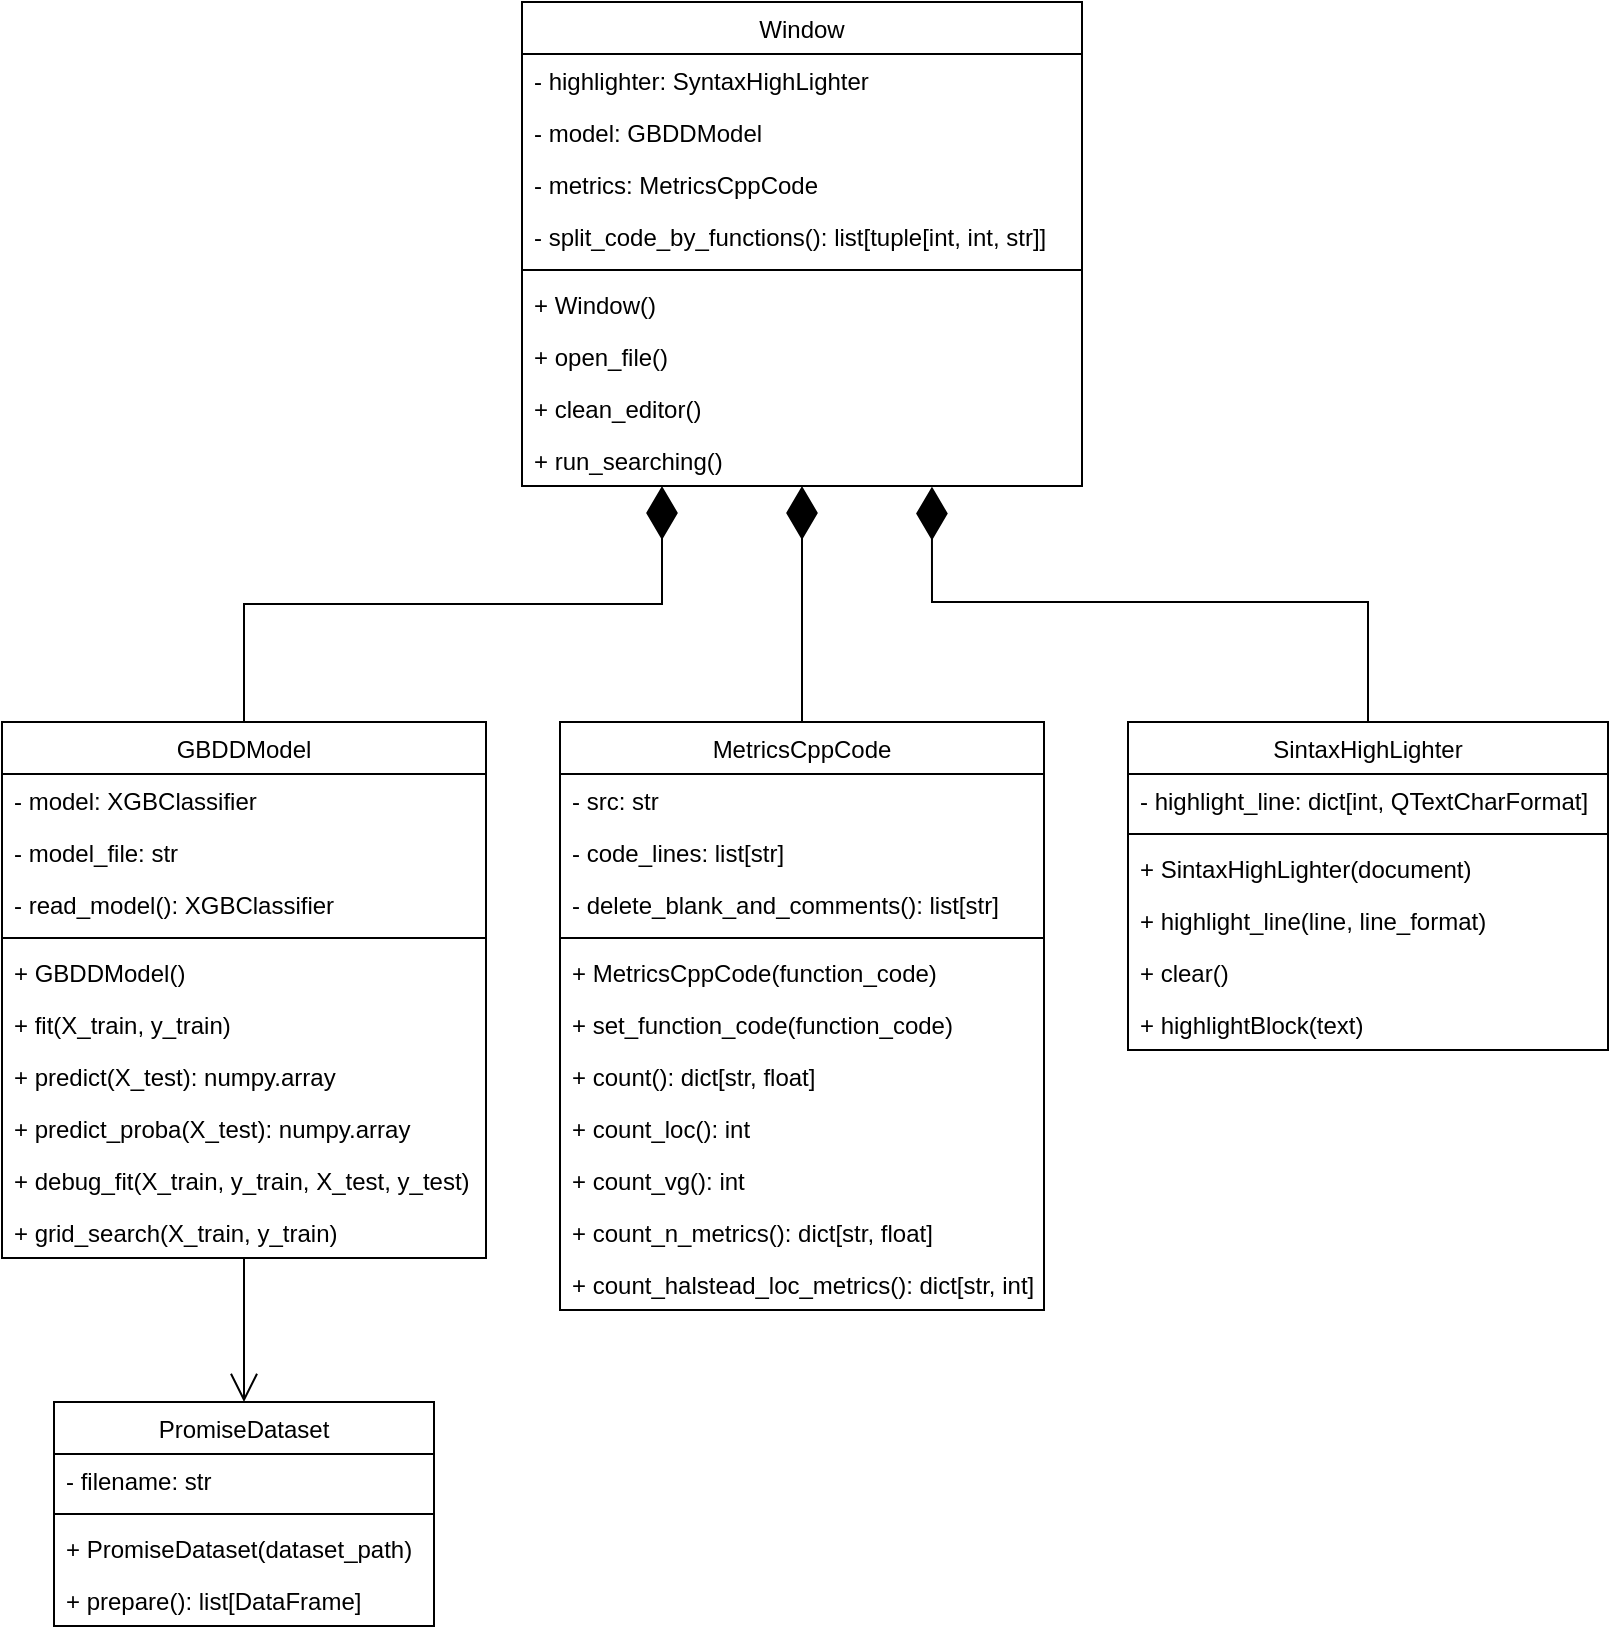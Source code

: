 <mxfile version="21.3.2" type="device" pages="2">
  <diagram id="C5RBs43oDa-KdzZeNtuy" name="classes">
    <mxGraphModel dx="1400" dy="755" grid="1" gridSize="10" guides="1" tooltips="1" connect="1" arrows="1" fold="1" page="1" pageScale="1" pageWidth="827" pageHeight="1169" math="0" shadow="0">
      <root>
        <mxCell id="WIyWlLk6GJQsqaUBKTNV-0" />
        <mxCell id="WIyWlLk6GJQsqaUBKTNV-1" parent="WIyWlLk6GJQsqaUBKTNV-0" />
        <mxCell id="zkfFHV4jXpPFQw0GAbJ--17" value="GBDDModel" style="swimlane;fontStyle=0;align=center;verticalAlign=top;childLayout=stackLayout;horizontal=1;startSize=26;horizontalStack=0;resizeParent=1;resizeLast=0;collapsible=1;marginBottom=0;rounded=0;shadow=0;strokeWidth=1;" parent="WIyWlLk6GJQsqaUBKTNV-1" vertex="1">
          <mxGeometry x="7" y="550" width="242" height="268" as="geometry">
            <mxRectangle x="550" y="140" width="160" height="26" as="alternateBounds" />
          </mxGeometry>
        </mxCell>
        <mxCell id="zkfFHV4jXpPFQw0GAbJ--18" value="- model: XGBClassifier" style="text;align=left;verticalAlign=top;spacingLeft=4;spacingRight=4;overflow=hidden;rotatable=0;points=[[0,0.5],[1,0.5]];portConstraint=eastwest;" parent="zkfFHV4jXpPFQw0GAbJ--17" vertex="1">
          <mxGeometry y="26" width="242" height="26" as="geometry" />
        </mxCell>
        <mxCell id="zkfFHV4jXpPFQw0GAbJ--19" value="- model_file: str" style="text;align=left;verticalAlign=top;spacingLeft=4;spacingRight=4;overflow=hidden;rotatable=0;points=[[0,0.5],[1,0.5]];portConstraint=eastwest;rounded=0;shadow=0;html=0;" parent="zkfFHV4jXpPFQw0GAbJ--17" vertex="1">
          <mxGeometry y="52" width="242" height="26" as="geometry" />
        </mxCell>
        <mxCell id="WEsWnnBJ2ObxC38c8Qif-1" value="- read_model(): XGBClassifier" style="text;align=left;verticalAlign=top;spacingLeft=4;spacingRight=4;overflow=hidden;rotatable=0;points=[[0,0.5],[1,0.5]];portConstraint=eastwest;rounded=0;shadow=0;html=0;" vertex="1" parent="zkfFHV4jXpPFQw0GAbJ--17">
          <mxGeometry y="78" width="242" height="26" as="geometry" />
        </mxCell>
        <mxCell id="zkfFHV4jXpPFQw0GAbJ--23" value="" style="line;html=1;strokeWidth=1;align=left;verticalAlign=middle;spacingTop=-1;spacingLeft=3;spacingRight=3;rotatable=0;labelPosition=right;points=[];portConstraint=eastwest;" parent="zkfFHV4jXpPFQw0GAbJ--17" vertex="1">
          <mxGeometry y="104" width="242" height="8" as="geometry" />
        </mxCell>
        <mxCell id="zkfFHV4jXpPFQw0GAbJ--24" value="+ GBDDModel()" style="text;align=left;verticalAlign=top;spacingLeft=4;spacingRight=4;overflow=hidden;rotatable=0;points=[[0,0.5],[1,0.5]];portConstraint=eastwest;" parent="zkfFHV4jXpPFQw0GAbJ--17" vertex="1">
          <mxGeometry y="112" width="242" height="26" as="geometry" />
        </mxCell>
        <mxCell id="WEsWnnBJ2ObxC38c8Qif-14" value="+ fit(X_train, y_train)" style="text;align=left;verticalAlign=top;spacingLeft=4;spacingRight=4;overflow=hidden;rotatable=0;points=[[0,0.5],[1,0.5]];portConstraint=eastwest;" vertex="1" parent="zkfFHV4jXpPFQw0GAbJ--17">
          <mxGeometry y="138" width="242" height="26" as="geometry" />
        </mxCell>
        <mxCell id="zkfFHV4jXpPFQw0GAbJ--25" value="+ predict(X_test): numpy.array" style="text;align=left;verticalAlign=top;spacingLeft=4;spacingRight=4;overflow=hidden;rotatable=0;points=[[0,0.5],[1,0.5]];portConstraint=eastwest;" parent="zkfFHV4jXpPFQw0GAbJ--17" vertex="1">
          <mxGeometry y="164" width="242" height="26" as="geometry" />
        </mxCell>
        <mxCell id="WEsWnnBJ2ObxC38c8Qif-0" value="+ predict_proba(X_test): numpy.array" style="text;align=left;verticalAlign=top;spacingLeft=4;spacingRight=4;overflow=hidden;rotatable=0;points=[[0,0.5],[1,0.5]];portConstraint=eastwest;" vertex="1" parent="zkfFHV4jXpPFQw0GAbJ--17">
          <mxGeometry y="190" width="242" height="26" as="geometry" />
        </mxCell>
        <mxCell id="WEsWnnBJ2ObxC38c8Qif-2" value="+ debug_fit(X_train, y_train, X_test, y_test)" style="text;align=left;verticalAlign=top;spacingLeft=4;spacingRight=4;overflow=hidden;rotatable=0;points=[[0,0.5],[1,0.5]];portConstraint=eastwest;" vertex="1" parent="zkfFHV4jXpPFQw0GAbJ--17">
          <mxGeometry y="216" width="242" height="26" as="geometry" />
        </mxCell>
        <mxCell id="WEsWnnBJ2ObxC38c8Qif-3" value="+ grid_search(X_train, y_train)" style="text;align=left;verticalAlign=top;spacingLeft=4;spacingRight=4;overflow=hidden;rotatable=0;points=[[0,0.5],[1,0.5]];portConstraint=eastwest;" vertex="1" parent="zkfFHV4jXpPFQw0GAbJ--17">
          <mxGeometry y="242" width="242" height="26" as="geometry" />
        </mxCell>
        <mxCell id="WEsWnnBJ2ObxC38c8Qif-4" value="PromiseDataset" style="swimlane;fontStyle=0;align=center;verticalAlign=top;childLayout=stackLayout;horizontal=1;startSize=26;horizontalStack=0;resizeParent=1;resizeLast=0;collapsible=1;marginBottom=0;rounded=0;shadow=0;strokeWidth=1;" vertex="1" parent="WIyWlLk6GJQsqaUBKTNV-1">
          <mxGeometry x="33" y="890" width="190" height="112" as="geometry">
            <mxRectangle x="550" y="140" width="160" height="26" as="alternateBounds" />
          </mxGeometry>
        </mxCell>
        <mxCell id="WEsWnnBJ2ObxC38c8Qif-5" value="- filename: str" style="text;align=left;verticalAlign=top;spacingLeft=4;spacingRight=4;overflow=hidden;rotatable=0;points=[[0,0.5],[1,0.5]];portConstraint=eastwest;" vertex="1" parent="WEsWnnBJ2ObxC38c8Qif-4">
          <mxGeometry y="26" width="190" height="26" as="geometry" />
        </mxCell>
        <mxCell id="WEsWnnBJ2ObxC38c8Qif-8" value="" style="line;html=1;strokeWidth=1;align=left;verticalAlign=middle;spacingTop=-1;spacingLeft=3;spacingRight=3;rotatable=0;labelPosition=right;points=[];portConstraint=eastwest;" vertex="1" parent="WEsWnnBJ2ObxC38c8Qif-4">
          <mxGeometry y="52" width="190" height="8" as="geometry" />
        </mxCell>
        <mxCell id="WEsWnnBJ2ObxC38c8Qif-9" value="+ PromiseDataset(dataset_path)" style="text;align=left;verticalAlign=top;spacingLeft=4;spacingRight=4;overflow=hidden;rotatable=0;points=[[0,0.5],[1,0.5]];portConstraint=eastwest;" vertex="1" parent="WEsWnnBJ2ObxC38c8Qif-4">
          <mxGeometry y="60" width="190" height="26" as="geometry" />
        </mxCell>
        <mxCell id="WEsWnnBJ2ObxC38c8Qif-27" value="+ prepare(): list[DataFrame]" style="text;align=left;verticalAlign=top;spacingLeft=4;spacingRight=4;overflow=hidden;rotatable=0;points=[[0,0.5],[1,0.5]];portConstraint=eastwest;" vertex="1" parent="WEsWnnBJ2ObxC38c8Qif-4">
          <mxGeometry y="86" width="190" height="26" as="geometry" />
        </mxCell>
        <mxCell id="WEsWnnBJ2ObxC38c8Qif-15" value="MetricsCppCode" style="swimlane;fontStyle=0;align=center;verticalAlign=top;childLayout=stackLayout;horizontal=1;startSize=26;horizontalStack=0;resizeParent=1;resizeLast=0;collapsible=1;marginBottom=0;rounded=0;shadow=0;strokeWidth=1;" vertex="1" parent="WIyWlLk6GJQsqaUBKTNV-1">
          <mxGeometry x="286" y="550" width="242" height="294" as="geometry">
            <mxRectangle x="550" y="140" width="160" height="26" as="alternateBounds" />
          </mxGeometry>
        </mxCell>
        <mxCell id="WEsWnnBJ2ObxC38c8Qif-16" value="- src: str" style="text;align=left;verticalAlign=top;spacingLeft=4;spacingRight=4;overflow=hidden;rotatable=0;points=[[0,0.5],[1,0.5]];portConstraint=eastwest;" vertex="1" parent="WEsWnnBJ2ObxC38c8Qif-15">
          <mxGeometry y="26" width="242" height="26" as="geometry" />
        </mxCell>
        <mxCell id="WEsWnnBJ2ObxC38c8Qif-17" value="- code_lines: list[str]" style="text;align=left;verticalAlign=top;spacingLeft=4;spacingRight=4;overflow=hidden;rotatable=0;points=[[0,0.5],[1,0.5]];portConstraint=eastwest;rounded=0;shadow=0;html=0;" vertex="1" parent="WEsWnnBJ2ObxC38c8Qif-15">
          <mxGeometry y="52" width="242" height="26" as="geometry" />
        </mxCell>
        <mxCell id="WEsWnnBJ2ObxC38c8Qif-28" value="- delete_blank_and_comments(): list[str]" style="text;align=left;verticalAlign=top;spacingLeft=4;spacingRight=4;overflow=hidden;rotatable=0;points=[[0,0.5],[1,0.5]];portConstraint=eastwest;rounded=0;shadow=0;html=0;" vertex="1" parent="WEsWnnBJ2ObxC38c8Qif-15">
          <mxGeometry y="78" width="242" height="26" as="geometry" />
        </mxCell>
        <mxCell id="WEsWnnBJ2ObxC38c8Qif-19" value="" style="line;html=1;strokeWidth=1;align=left;verticalAlign=middle;spacingTop=-1;spacingLeft=3;spacingRight=3;rotatable=0;labelPosition=right;points=[];portConstraint=eastwest;" vertex="1" parent="WEsWnnBJ2ObxC38c8Qif-15">
          <mxGeometry y="104" width="242" height="8" as="geometry" />
        </mxCell>
        <mxCell id="WEsWnnBJ2ObxC38c8Qif-20" value="+ MetricsCppCode(function_code)" style="text;align=left;verticalAlign=top;spacingLeft=4;spacingRight=4;overflow=hidden;rotatable=0;points=[[0,0.5],[1,0.5]];portConstraint=eastwest;" vertex="1" parent="WEsWnnBJ2ObxC38c8Qif-15">
          <mxGeometry y="112" width="242" height="26" as="geometry" />
        </mxCell>
        <mxCell id="WEsWnnBJ2ObxC38c8Qif-21" value="+ set_function_code(function_code)" style="text;align=left;verticalAlign=top;spacingLeft=4;spacingRight=4;overflow=hidden;rotatable=0;points=[[0,0.5],[1,0.5]];portConstraint=eastwest;" vertex="1" parent="WEsWnnBJ2ObxC38c8Qif-15">
          <mxGeometry y="138" width="242" height="26" as="geometry" />
        </mxCell>
        <mxCell id="WEsWnnBJ2ObxC38c8Qif-22" value="+ count(): dict[str, float]" style="text;align=left;verticalAlign=top;spacingLeft=4;spacingRight=4;overflow=hidden;rotatable=0;points=[[0,0.5],[1,0.5]];portConstraint=eastwest;" vertex="1" parent="WEsWnnBJ2ObxC38c8Qif-15">
          <mxGeometry y="164" width="242" height="26" as="geometry" />
        </mxCell>
        <mxCell id="WEsWnnBJ2ObxC38c8Qif-23" value="+ count_loc(): int" style="text;align=left;verticalAlign=top;spacingLeft=4;spacingRight=4;overflow=hidden;rotatable=0;points=[[0,0.5],[1,0.5]];portConstraint=eastwest;" vertex="1" parent="WEsWnnBJ2ObxC38c8Qif-15">
          <mxGeometry y="190" width="242" height="26" as="geometry" />
        </mxCell>
        <mxCell id="WEsWnnBJ2ObxC38c8Qif-24" value="+ count_vg(): int" style="text;align=left;verticalAlign=top;spacingLeft=4;spacingRight=4;overflow=hidden;rotatable=0;points=[[0,0.5],[1,0.5]];portConstraint=eastwest;" vertex="1" parent="WEsWnnBJ2ObxC38c8Qif-15">
          <mxGeometry y="216" width="242" height="26" as="geometry" />
        </mxCell>
        <mxCell id="WEsWnnBJ2ObxC38c8Qif-25" value="+ count_n_metrics(): dict[str, float]" style="text;align=left;verticalAlign=top;spacingLeft=4;spacingRight=4;overflow=hidden;rotatable=0;points=[[0,0.5],[1,0.5]];portConstraint=eastwest;" vertex="1" parent="WEsWnnBJ2ObxC38c8Qif-15">
          <mxGeometry y="242" width="242" height="26" as="geometry" />
        </mxCell>
        <mxCell id="WEsWnnBJ2ObxC38c8Qif-29" value="+ count_halstead_loc_metrics(): dict[str, int]" style="text;align=left;verticalAlign=top;spacingLeft=4;spacingRight=4;overflow=hidden;rotatable=0;points=[[0,0.5],[1,0.5]];portConstraint=eastwest;" vertex="1" parent="WEsWnnBJ2ObxC38c8Qif-15">
          <mxGeometry y="268" width="242" height="26" as="geometry" />
        </mxCell>
        <mxCell id="WEsWnnBJ2ObxC38c8Qif-30" value="SintaxHighLighter" style="swimlane;fontStyle=0;align=center;verticalAlign=top;childLayout=stackLayout;horizontal=1;startSize=26;horizontalStack=0;resizeParent=1;resizeLast=0;collapsible=1;marginBottom=0;rounded=0;shadow=0;strokeWidth=1;" vertex="1" parent="WIyWlLk6GJQsqaUBKTNV-1">
          <mxGeometry x="570" y="550" width="240" height="164" as="geometry">
            <mxRectangle x="550" y="140" width="160" height="26" as="alternateBounds" />
          </mxGeometry>
        </mxCell>
        <mxCell id="WEsWnnBJ2ObxC38c8Qif-31" value="- highlight_line: dict[int, QTextCharFormat]" style="text;align=left;verticalAlign=top;spacingLeft=4;spacingRight=4;overflow=hidden;rotatable=0;points=[[0,0.5],[1,0.5]];portConstraint=eastwest;" vertex="1" parent="WEsWnnBJ2ObxC38c8Qif-30">
          <mxGeometry y="26" width="240" height="26" as="geometry" />
        </mxCell>
        <mxCell id="WEsWnnBJ2ObxC38c8Qif-34" value="" style="line;html=1;strokeWidth=1;align=left;verticalAlign=middle;spacingTop=-1;spacingLeft=3;spacingRight=3;rotatable=0;labelPosition=right;points=[];portConstraint=eastwest;" vertex="1" parent="WEsWnnBJ2ObxC38c8Qif-30">
          <mxGeometry y="52" width="240" height="8" as="geometry" />
        </mxCell>
        <mxCell id="WEsWnnBJ2ObxC38c8Qif-35" value="+ SintaxHighLighter(document)" style="text;align=left;verticalAlign=top;spacingLeft=4;spacingRight=4;overflow=hidden;rotatable=0;points=[[0,0.5],[1,0.5]];portConstraint=eastwest;" vertex="1" parent="WEsWnnBJ2ObxC38c8Qif-30">
          <mxGeometry y="60" width="240" height="26" as="geometry" />
        </mxCell>
        <mxCell id="WEsWnnBJ2ObxC38c8Qif-36" value="+ highlight_line(line, line_format)" style="text;align=left;verticalAlign=top;spacingLeft=4;spacingRight=4;overflow=hidden;rotatable=0;points=[[0,0.5],[1,0.5]];portConstraint=eastwest;" vertex="1" parent="WEsWnnBJ2ObxC38c8Qif-30">
          <mxGeometry y="86" width="240" height="26" as="geometry" />
        </mxCell>
        <mxCell id="WEsWnnBJ2ObxC38c8Qif-37" value="+ clear()" style="text;align=left;verticalAlign=top;spacingLeft=4;spacingRight=4;overflow=hidden;rotatable=0;points=[[0,0.5],[1,0.5]];portConstraint=eastwest;" vertex="1" parent="WEsWnnBJ2ObxC38c8Qif-30">
          <mxGeometry y="112" width="240" height="26" as="geometry" />
        </mxCell>
        <mxCell id="WEsWnnBJ2ObxC38c8Qif-38" value="+ highlightBlock(text)" style="text;align=left;verticalAlign=top;spacingLeft=4;spacingRight=4;overflow=hidden;rotatable=0;points=[[0,0.5],[1,0.5]];portConstraint=eastwest;" vertex="1" parent="WEsWnnBJ2ObxC38c8Qif-30">
          <mxGeometry y="138" width="240" height="26" as="geometry" />
        </mxCell>
        <mxCell id="WEsWnnBJ2ObxC38c8Qif-42" value="Window" style="swimlane;fontStyle=0;align=center;verticalAlign=top;childLayout=stackLayout;horizontal=1;startSize=26;horizontalStack=0;resizeParent=1;resizeLast=0;collapsible=1;marginBottom=0;rounded=0;shadow=0;strokeWidth=1;" vertex="1" parent="WIyWlLk6GJQsqaUBKTNV-1">
          <mxGeometry x="267" y="190" width="280" height="242" as="geometry">
            <mxRectangle x="550" y="140" width="160" height="26" as="alternateBounds" />
          </mxGeometry>
        </mxCell>
        <mxCell id="WEsWnnBJ2ObxC38c8Qif-43" value="- highlighter: SyntaxHighLighter" style="text;align=left;verticalAlign=top;spacingLeft=4;spacingRight=4;overflow=hidden;rotatable=0;points=[[0,0.5],[1,0.5]];portConstraint=eastwest;" vertex="1" parent="WEsWnnBJ2ObxC38c8Qif-42">
          <mxGeometry y="26" width="280" height="26" as="geometry" />
        </mxCell>
        <mxCell id="WEsWnnBJ2ObxC38c8Qif-44" value="- model: GBDDModel" style="text;align=left;verticalAlign=top;spacingLeft=4;spacingRight=4;overflow=hidden;rotatable=0;points=[[0,0.5],[1,0.5]];portConstraint=eastwest;rounded=0;shadow=0;html=0;" vertex="1" parent="WEsWnnBJ2ObxC38c8Qif-42">
          <mxGeometry y="52" width="280" height="26" as="geometry" />
        </mxCell>
        <mxCell id="WEsWnnBJ2ObxC38c8Qif-45" value="- metrics: MetricsCppCode" style="text;align=left;verticalAlign=top;spacingLeft=4;spacingRight=4;overflow=hidden;rotatable=0;points=[[0,0.5],[1,0.5]];portConstraint=eastwest;rounded=0;shadow=0;html=0;" vertex="1" parent="WEsWnnBJ2ObxC38c8Qif-42">
          <mxGeometry y="78" width="280" height="26" as="geometry" />
        </mxCell>
        <mxCell id="WEsWnnBJ2ObxC38c8Qif-53" value="- split_code_by_functions(): list[tuple[int, int, str]]" style="text;align=left;verticalAlign=top;spacingLeft=4;spacingRight=4;overflow=hidden;rotatable=0;points=[[0,0.5],[1,0.5]];portConstraint=eastwest;rounded=0;shadow=0;html=0;" vertex="1" parent="WEsWnnBJ2ObxC38c8Qif-42">
          <mxGeometry y="104" width="280" height="26" as="geometry" />
        </mxCell>
        <mxCell id="WEsWnnBJ2ObxC38c8Qif-46" value="" style="line;html=1;strokeWidth=1;align=left;verticalAlign=middle;spacingTop=-1;spacingLeft=3;spacingRight=3;rotatable=0;labelPosition=right;points=[];portConstraint=eastwest;" vertex="1" parent="WEsWnnBJ2ObxC38c8Qif-42">
          <mxGeometry y="130" width="280" height="8" as="geometry" />
        </mxCell>
        <mxCell id="WEsWnnBJ2ObxC38c8Qif-47" value="+ Window()" style="text;align=left;verticalAlign=top;spacingLeft=4;spacingRight=4;overflow=hidden;rotatable=0;points=[[0,0.5],[1,0.5]];portConstraint=eastwest;" vertex="1" parent="WEsWnnBJ2ObxC38c8Qif-42">
          <mxGeometry y="138" width="280" height="26" as="geometry" />
        </mxCell>
        <mxCell id="WEsWnnBJ2ObxC38c8Qif-48" value="+ open_file()" style="text;align=left;verticalAlign=top;spacingLeft=4;spacingRight=4;overflow=hidden;rotatable=0;points=[[0,0.5],[1,0.5]];portConstraint=eastwest;" vertex="1" parent="WEsWnnBJ2ObxC38c8Qif-42">
          <mxGeometry y="164" width="280" height="26" as="geometry" />
        </mxCell>
        <mxCell id="WEsWnnBJ2ObxC38c8Qif-49" value="+ clean_editor()" style="text;align=left;verticalAlign=top;spacingLeft=4;spacingRight=4;overflow=hidden;rotatable=0;points=[[0,0.5],[1,0.5]];portConstraint=eastwest;" vertex="1" parent="WEsWnnBJ2ObxC38c8Qif-42">
          <mxGeometry y="190" width="280" height="26" as="geometry" />
        </mxCell>
        <mxCell id="WEsWnnBJ2ObxC38c8Qif-50" value="+ run_searching()" style="text;align=left;verticalAlign=top;spacingLeft=4;spacingRight=4;overflow=hidden;rotatable=0;points=[[0,0.5],[1,0.5]];portConstraint=eastwest;" vertex="1" parent="WEsWnnBJ2ObxC38c8Qif-42">
          <mxGeometry y="216" width="280" height="26" as="geometry" />
        </mxCell>
        <mxCell id="WEsWnnBJ2ObxC38c8Qif-54" value="" style="endArrow=diamondThin;endFill=1;endSize=24;html=1;rounded=0;exitX=0.5;exitY=0;exitDx=0;exitDy=0;entryX=0.732;entryY=1.012;entryDx=0;entryDy=0;edgeStyle=orthogonalEdgeStyle;entryPerimeter=0;" edge="1" parent="WIyWlLk6GJQsqaUBKTNV-1" source="WEsWnnBJ2ObxC38c8Qif-30" target="WEsWnnBJ2ObxC38c8Qif-50">
          <mxGeometry width="160" relative="1" as="geometry">
            <mxPoint x="657" y="240" as="sourcePoint" />
            <mxPoint x="817" y="240" as="targetPoint" />
            <Array as="points">
              <mxPoint x="690" y="490" />
              <mxPoint x="472" y="490" />
            </Array>
          </mxGeometry>
        </mxCell>
        <mxCell id="WEsWnnBJ2ObxC38c8Qif-55" value="" style="endArrow=diamondThin;endFill=1;endSize=24;html=1;rounded=0;exitX=0.5;exitY=0;exitDx=0;exitDy=0;entryX=0.25;entryY=1;entryDx=0;entryDy=0;edgeStyle=orthogonalEdgeStyle;" edge="1" parent="WIyWlLk6GJQsqaUBKTNV-1" source="zkfFHV4jXpPFQw0GAbJ--17" target="WEsWnnBJ2ObxC38c8Qif-42">
          <mxGeometry width="160" relative="1" as="geometry">
            <mxPoint x="657" y="240" as="sourcePoint" />
            <mxPoint x="817" y="240" as="targetPoint" />
          </mxGeometry>
        </mxCell>
        <mxCell id="WEsWnnBJ2ObxC38c8Qif-62" value="" style="endArrow=open;endFill=1;endSize=12;html=1;rounded=0;edgeStyle=orthogonalEdgeStyle;entryX=0.5;entryY=0;entryDx=0;entryDy=0;exitX=0.5;exitY=1;exitDx=0;exitDy=0;" edge="1" parent="WIyWlLk6GJQsqaUBKTNV-1" source="zkfFHV4jXpPFQw0GAbJ--17" target="WEsWnnBJ2ObxC38c8Qif-4">
          <mxGeometry width="160" relative="1" as="geometry">
            <mxPoint x="70" y="860" as="sourcePoint" />
            <mxPoint x="115" y="820" as="targetPoint" />
          </mxGeometry>
        </mxCell>
        <mxCell id="WEsWnnBJ2ObxC38c8Qif-65" value="" style="endArrow=diamondThin;endFill=1;endSize=24;html=1;rounded=0;entryX=0.5;entryY=1;entryDx=0;entryDy=0;exitX=0.5;exitY=0;exitDx=0;exitDy=0;edgeStyle=orthogonalEdgeStyle;" edge="1" parent="WIyWlLk6GJQsqaUBKTNV-1" source="WEsWnnBJ2ObxC38c8Qif-15" target="WEsWnnBJ2ObxC38c8Qif-42">
          <mxGeometry width="160" relative="1" as="geometry">
            <mxPoint x="380" y="530" as="sourcePoint" />
            <mxPoint x="410" y="440" as="targetPoint" />
          </mxGeometry>
        </mxCell>
      </root>
    </mxGraphModel>
  </diagram>
  <diagram id="bpGn8Q54VaySVx_F-EEk" name="components">
    <mxGraphModel dx="1000" dy="539" grid="1" gridSize="10" guides="1" tooltips="1" connect="1" arrows="1" fold="1" page="1" pageScale="1" pageWidth="827" pageHeight="1169" math="0" shadow="0">
      <root>
        <mxCell id="0" />
        <mxCell id="1" parent="0" />
        <mxCell id="UHtt1ouEPlaiX_Ai4SAv-3" value="&lt;div&gt;&lt;font style=&quot;font-size: 14px;&quot;&gt;Графический интерфейс&lt;/font&gt;&lt;/div&gt;" style="html=1;dropTarget=0;whiteSpace=wrap;" vertex="1" parent="1">
          <mxGeometry x="425" y="160" width="200" height="90" as="geometry" />
        </mxCell>
        <mxCell id="UHtt1ouEPlaiX_Ai4SAv-4" value="" style="shape=module;jettyWidth=8;jettyHeight=4;" vertex="1" parent="UHtt1ouEPlaiX_Ai4SAv-3">
          <mxGeometry x="1" width="20" height="20" relative="1" as="geometry">
            <mxPoint x="-27" y="7" as="offset" />
          </mxGeometry>
        </mxCell>
        <mxCell id="UHtt1ouEPlaiX_Ai4SAv-5" value="&lt;font style=&quot;font-size: 14px;&quot;&gt;Обработчик данных&lt;/font&gt;" style="html=1;dropTarget=0;whiteSpace=wrap;" vertex="1" parent="1">
          <mxGeometry x="610" y="380" width="200" height="90" as="geometry" />
        </mxCell>
        <mxCell id="UHtt1ouEPlaiX_Ai4SAv-6" value="" style="shape=module;jettyWidth=8;jettyHeight=4;" vertex="1" parent="UHtt1ouEPlaiX_Ai4SAv-5">
          <mxGeometry x="1" width="20" height="20" relative="1" as="geometry">
            <mxPoint x="-27" y="7" as="offset" />
          </mxGeometry>
        </mxCell>
        <mxCell id="UHtt1ouEPlaiX_Ai4SAv-7" value="&lt;font style=&quot;font-size: 14px;&quot;&gt;Модель градиентного бустинга&lt;br&gt;&lt;/font&gt;" style="html=1;dropTarget=0;whiteSpace=wrap;" vertex="1" parent="1">
          <mxGeometry x="240" y="380" width="200" height="90" as="geometry" />
        </mxCell>
        <mxCell id="UHtt1ouEPlaiX_Ai4SAv-8" value="" style="shape=module;jettyWidth=8;jettyHeight=4;" vertex="1" parent="UHtt1ouEPlaiX_Ai4SAv-7">
          <mxGeometry x="1" width="20" height="20" relative="1" as="geometry">
            <mxPoint x="-27" y="7" as="offset" />
          </mxGeometry>
        </mxCell>
        <mxCell id="UHtt1ouEPlaiX_Ai4SAv-25" value="" style="rounded=0;orthogonalLoop=1;jettySize=auto;html=1;endArrow=none;endFill=0;sketch=0;sourcePerimeterSpacing=0;targetPerimeterSpacing=0;edgeStyle=orthogonalEdgeStyle;exitX=0.25;exitY=1;exitDx=0;exitDy=0;" edge="1" target="UHtt1ouEPlaiX_Ai4SAv-27" parent="1" source="UHtt1ouEPlaiX_Ai4SAv-3">
          <mxGeometry relative="1" as="geometry">
            <mxPoint x="460" y="280" as="sourcePoint" />
            <Array as="points">
              <mxPoint x="475" y="335" />
            </Array>
          </mxGeometry>
        </mxCell>
        <mxCell id="UHtt1ouEPlaiX_Ai4SAv-26" value="" style="rounded=0;orthogonalLoop=1;jettySize=auto;html=1;endArrow=halfCircle;endFill=0;entryX=0.5;entryY=0.5;endSize=6;strokeWidth=1;sketch=0;edgeStyle=orthogonalEdgeStyle;exitX=0.5;exitY=0;exitDx=0;exitDy=0;" edge="1" target="UHtt1ouEPlaiX_Ai4SAv-27" parent="1" source="UHtt1ouEPlaiX_Ai4SAv-7">
          <mxGeometry relative="1" as="geometry">
            <mxPoint x="200" y="330" as="sourcePoint" />
            <Array as="points">
              <mxPoint x="340" y="335" />
            </Array>
          </mxGeometry>
        </mxCell>
        <mxCell id="UHtt1ouEPlaiX_Ai4SAv-27" value="" style="ellipse;whiteSpace=wrap;html=1;align=center;aspect=fixed;resizable=0;points=[];outlineConnect=0;sketch=0;" vertex="1" parent="1">
          <mxGeometry x="415" y="330" width="10" height="10" as="geometry" />
        </mxCell>
        <mxCell id="UHtt1ouEPlaiX_Ai4SAv-41" value="" style="rounded=0;orthogonalLoop=1;jettySize=auto;html=1;endArrow=none;endFill=0;sketch=0;sourcePerimeterSpacing=0;targetPerimeterSpacing=0;exitX=0.75;exitY=1;exitDx=0;exitDy=0;edgeStyle=orthogonalEdgeStyle;" edge="1" target="UHtt1ouEPlaiX_Ai4SAv-43" parent="1" source="UHtt1ouEPlaiX_Ai4SAv-3">
          <mxGeometry relative="1" as="geometry">
            <mxPoint x="620" y="335" as="sourcePoint" />
            <Array as="points">
              <mxPoint x="575" y="335" />
            </Array>
          </mxGeometry>
        </mxCell>
        <mxCell id="UHtt1ouEPlaiX_Ai4SAv-42" value="" style="rounded=0;orthogonalLoop=1;jettySize=auto;html=1;endArrow=halfCircle;endFill=0;entryX=0.5;entryY=0.5;endSize=6;strokeWidth=1;sketch=0;edgeStyle=orthogonalEdgeStyle;exitX=0.5;exitY=0;exitDx=0;exitDy=0;" edge="1" target="UHtt1ouEPlaiX_Ai4SAv-43" parent="1" source="UHtt1ouEPlaiX_Ai4SAv-5">
          <mxGeometry relative="1" as="geometry">
            <mxPoint x="677" y="370" as="sourcePoint" />
            <Array as="points">
              <mxPoint x="710" y="335" />
            </Array>
          </mxGeometry>
        </mxCell>
        <mxCell id="UHtt1ouEPlaiX_Ai4SAv-43" value="" style="ellipse;whiteSpace=wrap;html=1;align=center;aspect=fixed;resizable=0;points=[];outlineConnect=0;sketch=0;" vertex="1" parent="1">
          <mxGeometry x="625" y="330" width="10" height="10" as="geometry" />
        </mxCell>
        <mxCell id="mqVGgQHdFeBfn2POjqnq-1" value="" style="rounded=0;orthogonalLoop=1;jettySize=auto;html=1;endArrow=none;endFill=0;sketch=0;sourcePerimeterSpacing=0;targetPerimeterSpacing=0;exitX=1;exitY=0.5;exitDx=0;exitDy=0;edgeStyle=orthogonalEdgeStyle;" edge="1" target="mqVGgQHdFeBfn2POjqnq-3" parent="1" source="UHtt1ouEPlaiX_Ai4SAv-7">
          <mxGeometry relative="1" as="geometry">
            <mxPoint x="510" y="425" as="sourcePoint" />
          </mxGeometry>
        </mxCell>
        <mxCell id="mqVGgQHdFeBfn2POjqnq-2" value="" style="rounded=0;orthogonalLoop=1;jettySize=auto;html=1;endArrow=halfCircle;endFill=0;entryX=0.5;entryY=0.5;endSize=6;strokeWidth=1;sketch=0;exitX=0;exitY=0.5;exitDx=0;exitDy=0;edgeStyle=orthogonalEdgeStyle;" edge="1" target="mqVGgQHdFeBfn2POjqnq-3" parent="1" source="UHtt1ouEPlaiX_Ai4SAv-5">
          <mxGeometry relative="1" as="geometry">
            <mxPoint x="550" y="425" as="sourcePoint" />
          </mxGeometry>
        </mxCell>
        <mxCell id="mqVGgQHdFeBfn2POjqnq-3" value="" style="ellipse;whiteSpace=wrap;html=1;align=center;aspect=fixed;resizable=0;points=[];outlineConnect=0;sketch=0;" vertex="1" parent="1">
          <mxGeometry x="525" y="420" width="10" height="10" as="geometry" />
        </mxCell>
      </root>
    </mxGraphModel>
  </diagram>
</mxfile>
